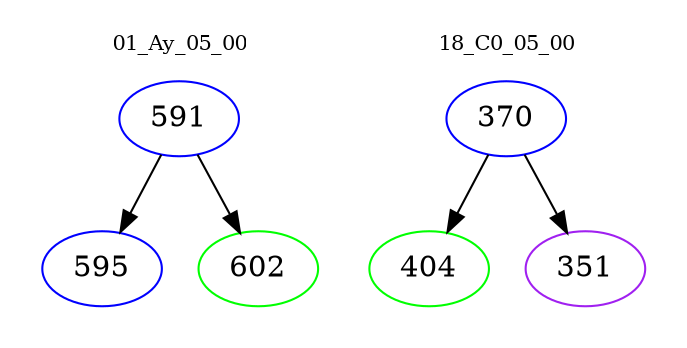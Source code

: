 digraph{
subgraph cluster_0 {
color = white
label = "01_Ay_05_00";
fontsize=10;
T0_591 [label="591", color="blue"]
T0_591 -> T0_595 [color="black"]
T0_595 [label="595", color="blue"]
T0_591 -> T0_602 [color="black"]
T0_602 [label="602", color="green"]
}
subgraph cluster_1 {
color = white
label = "18_C0_05_00";
fontsize=10;
T1_370 [label="370", color="blue"]
T1_370 -> T1_404 [color="black"]
T1_404 [label="404", color="green"]
T1_370 -> T1_351 [color="black"]
T1_351 [label="351", color="purple"]
}
}
